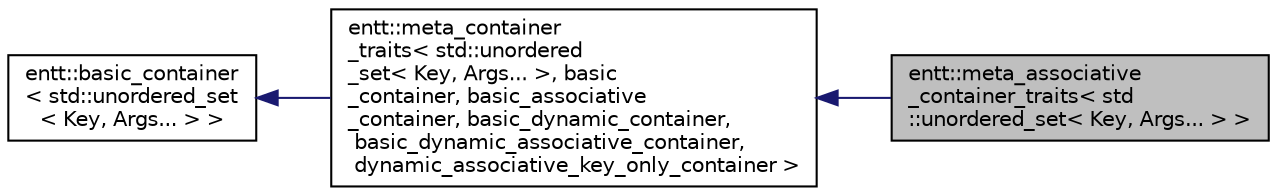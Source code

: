 digraph "entt::meta_associative_container_traits&lt; std::unordered_set&lt; Key, Args... &gt; &gt;"
{
 // LATEX_PDF_SIZE
  edge [fontname="Helvetica",fontsize="10",labelfontname="Helvetica",labelfontsize="10"];
  node [fontname="Helvetica",fontsize="10",shape=record];
  rankdir="LR";
  Node1 [label="entt::meta_associative\l_container_traits\< std\l::unordered_set\< Key, Args... \> \>",height=0.2,width=0.4,color="black", fillcolor="grey75", style="filled", fontcolor="black",tooltip="Meta associative container traits for std::unordered_sets of any type."];
  Node2 -> Node1 [dir="back",color="midnightblue",fontsize="10",style="solid",fontname="Helvetica"];
  Node2 [label="entt::meta_container\l_traits\< std::unordered\l_set\< Key, Args... \>, basic\l_container, basic_associative\l_container, basic_dynamic_container,\l basic_dynamic_associative_container,\l dynamic_associative_key_only_container \>",height=0.2,width=0.4,color="black", fillcolor="white", style="filled",URL="$structentt_1_1meta__container__traits.html",tooltip=" "];
  Node3 -> Node2 [dir="back",color="midnightblue",fontsize="10",style="solid",fontname="Helvetica"];
  Node3 [label="entt::basic_container\l\< std::unordered_set\l\< Key, Args... \> \>",height=0.2,width=0.4,color="black", fillcolor="white", style="filled",URL="$structentt_1_1basic__container.html",tooltip=" "];
}
